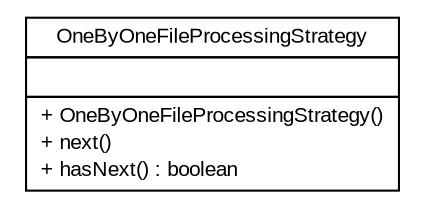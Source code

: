 #!/usr/local/bin/dot
#
# Class diagram 
# Generated by UMLGraph version R5_6 (http://www.umlgraph.org/)
#

digraph G {
	edge [fontname="arial",fontsize=10,labelfontname="arial",labelfontsize=10];
	node [fontname="arial",fontsize=10,shape=plaintext];
	nodesep=0.25;
	ranksep=0.5;
	// com.github.mkolisnyk.muto.generator.filestrategies.OneByOneFileProcessingStrategy
	c37 [label=<<table title="com.github.mkolisnyk.muto.generator.filestrategies.OneByOneFileProcessingStrategy" border="0" cellborder="1" cellspacing="0" cellpadding="2" port="p" href="./OneByOneFileProcessingStrategy.html">
		<tr><td><table border="0" cellspacing="0" cellpadding="1">
<tr><td align="center" balign="center"> OneByOneFileProcessingStrategy </td></tr>
		</table></td></tr>
		<tr><td><table border="0" cellspacing="0" cellpadding="1">
<tr><td align="left" balign="left">  </td></tr>
		</table></td></tr>
		<tr><td><table border="0" cellspacing="0" cellpadding="1">
<tr><td align="left" balign="left"> + OneByOneFileProcessingStrategy() </td></tr>
<tr><td align="left" balign="left"> + next() </td></tr>
<tr><td align="left" balign="left"> + hasNext() : boolean </td></tr>
		</table></td></tr>
		</table>>, URL="./OneByOneFileProcessingStrategy.html", fontname="arial", fontcolor="black", fontsize=10.0];
}


